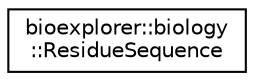 digraph "Graphical Class Hierarchy"
{
 // LATEX_PDF_SIZE
  edge [fontname="Helvetica",fontsize="10",labelfontname="Helvetica",labelfontsize="10"];
  node [fontname="Helvetica",fontsize="10",shape=record];
  rankdir="LR";
  Node0 [label="bioexplorer::biology\l::ResidueSequence",height=0.2,width=0.4,color="black", fillcolor="white", style="filled",URL="$de/dde/structbioexplorer_1_1biology_1_1ResidueSequence.html",tooltip="Sequence of residues."];
}
